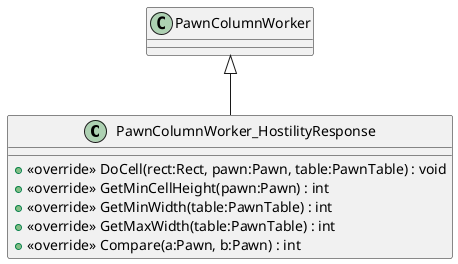 @startuml
class PawnColumnWorker_HostilityResponse {
    + <<override>> DoCell(rect:Rect, pawn:Pawn, table:PawnTable) : void
    + <<override>> GetMinCellHeight(pawn:Pawn) : int
    + <<override>> GetMinWidth(table:PawnTable) : int
    + <<override>> GetMaxWidth(table:PawnTable) : int
    + <<override>> Compare(a:Pawn, b:Pawn) : int
}
PawnColumnWorker <|-- PawnColumnWorker_HostilityResponse
@enduml
